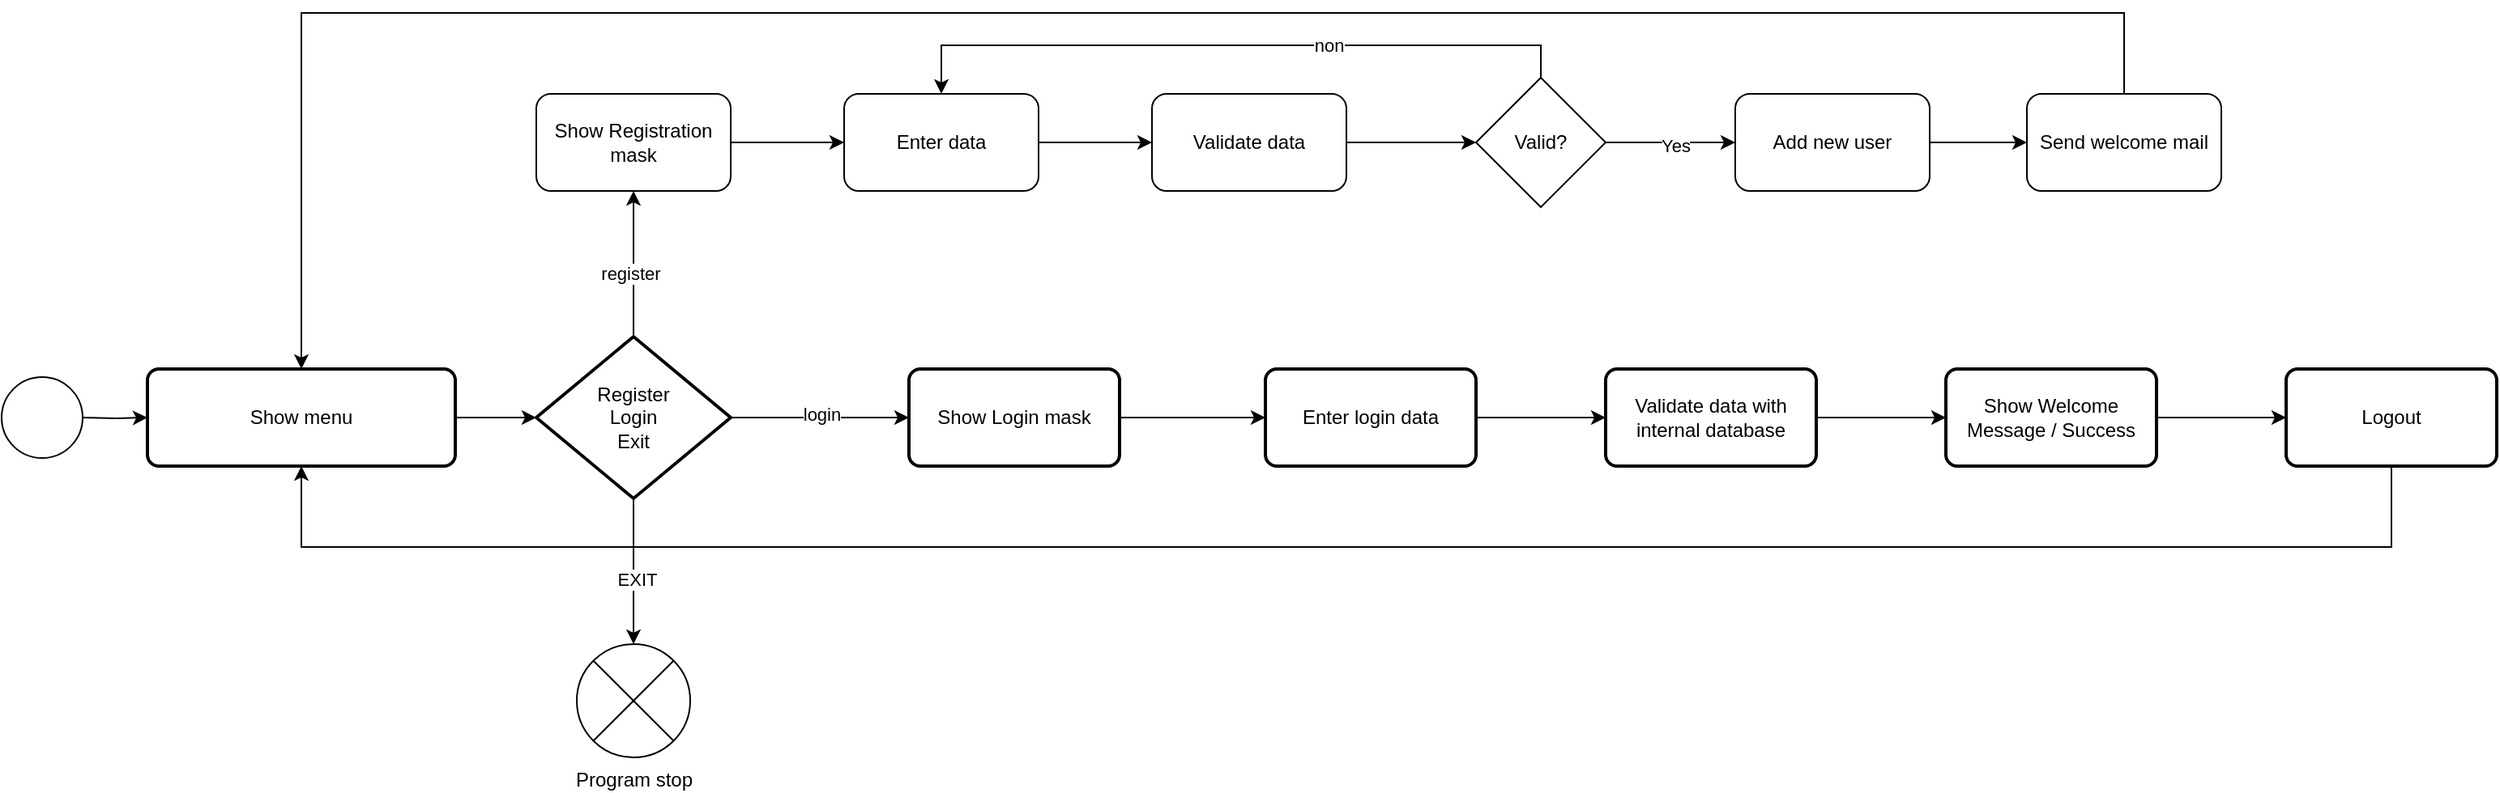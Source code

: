 <mxfile version="21.6.9" type="device">
  <diagram id="C5RBs43oDa-KdzZeNtuy" name="Page-1">
    <mxGraphModel dx="1674" dy="1938" grid="1" gridSize="10" guides="1" tooltips="1" connect="1" arrows="1" fold="1" page="1" pageScale="1" pageWidth="827" pageHeight="1169" math="0" shadow="0">
      <root>
        <mxCell id="WIyWlLk6GJQsqaUBKTNV-0" />
        <mxCell id="WIyWlLk6GJQsqaUBKTNV-1" parent="WIyWlLk6GJQsqaUBKTNV-0" />
        <mxCell id="BKAA_yEhutx5qdsNV9IJ-3" value="" style="edgeStyle=orthogonalEdgeStyle;rounded=0;orthogonalLoop=1;jettySize=auto;html=1;" edge="1" parent="WIyWlLk6GJQsqaUBKTNV-1" target="BKAA_yEhutx5qdsNV9IJ-1">
          <mxGeometry relative="1" as="geometry">
            <mxPoint x="140" y="210" as="sourcePoint" />
          </mxGeometry>
        </mxCell>
        <mxCell id="BKAA_yEhutx5qdsNV9IJ-4" value="" style="edgeStyle=orthogonalEdgeStyle;rounded=0;orthogonalLoop=1;jettySize=auto;html=1;" edge="1" parent="WIyWlLk6GJQsqaUBKTNV-1" source="BKAA_yEhutx5qdsNV9IJ-1" target="BKAA_yEhutx5qdsNV9IJ-2">
          <mxGeometry relative="1" as="geometry" />
        </mxCell>
        <mxCell id="BKAA_yEhutx5qdsNV9IJ-1" value="Show menu" style="rounded=1;whiteSpace=wrap;html=1;absoluteArcSize=1;arcSize=14;strokeWidth=2;" vertex="1" parent="WIyWlLk6GJQsqaUBKTNV-1">
          <mxGeometry x="180" y="180" width="190" height="60" as="geometry" />
        </mxCell>
        <mxCell id="BKAA_yEhutx5qdsNV9IJ-6" value="" style="edgeStyle=orthogonalEdgeStyle;rounded=0;orthogonalLoop=1;jettySize=auto;html=1;" edge="1" parent="WIyWlLk6GJQsqaUBKTNV-1" source="BKAA_yEhutx5qdsNV9IJ-2" target="BKAA_yEhutx5qdsNV9IJ-5">
          <mxGeometry relative="1" as="geometry" />
        </mxCell>
        <mxCell id="BKAA_yEhutx5qdsNV9IJ-7" value="EXIT" style="edgeLabel;html=1;align=center;verticalAlign=middle;resizable=0;points=[];" vertex="1" connectable="0" parent="BKAA_yEhutx5qdsNV9IJ-6">
          <mxGeometry x="0.111" y="2" relative="1" as="geometry">
            <mxPoint as="offset" />
          </mxGeometry>
        </mxCell>
        <mxCell id="BKAA_yEhutx5qdsNV9IJ-9" value="" style="edgeStyle=orthogonalEdgeStyle;rounded=0;orthogonalLoop=1;jettySize=auto;html=1;" edge="1" parent="WIyWlLk6GJQsqaUBKTNV-1" source="BKAA_yEhutx5qdsNV9IJ-2" target="BKAA_yEhutx5qdsNV9IJ-8">
          <mxGeometry relative="1" as="geometry" />
        </mxCell>
        <mxCell id="BKAA_yEhutx5qdsNV9IJ-10" value="register" style="edgeLabel;html=1;align=center;verticalAlign=middle;resizable=0;points=[];" vertex="1" connectable="0" parent="BKAA_yEhutx5qdsNV9IJ-9">
          <mxGeometry x="-0.133" y="2" relative="1" as="geometry">
            <mxPoint as="offset" />
          </mxGeometry>
        </mxCell>
        <mxCell id="BKAA_yEhutx5qdsNV9IJ-12" value="" style="edgeStyle=orthogonalEdgeStyle;rounded=0;orthogonalLoop=1;jettySize=auto;html=1;" edge="1" parent="WIyWlLk6GJQsqaUBKTNV-1" source="BKAA_yEhutx5qdsNV9IJ-2" target="BKAA_yEhutx5qdsNV9IJ-11">
          <mxGeometry relative="1" as="geometry" />
        </mxCell>
        <mxCell id="BKAA_yEhutx5qdsNV9IJ-13" value="login" style="edgeLabel;html=1;align=center;verticalAlign=middle;resizable=0;points=[];" vertex="1" connectable="0" parent="BKAA_yEhutx5qdsNV9IJ-12">
          <mxGeometry x="0.018" y="2" relative="1" as="geometry">
            <mxPoint as="offset" />
          </mxGeometry>
        </mxCell>
        <mxCell id="BKAA_yEhutx5qdsNV9IJ-2" value="&lt;div&gt;Register&lt;/div&gt;&lt;div&gt;Login&lt;/div&gt;&lt;div&gt;Exit&lt;br&gt;&lt;/div&gt;" style="strokeWidth=2;html=1;shape=mxgraph.flowchart.decision;whiteSpace=wrap;" vertex="1" parent="WIyWlLk6GJQsqaUBKTNV-1">
          <mxGeometry x="420" y="160" width="120" height="100" as="geometry" />
        </mxCell>
        <mxCell id="BKAA_yEhutx5qdsNV9IJ-5" value="Program stop" style="verticalLabelPosition=bottom;verticalAlign=top;html=1;shape=mxgraph.flowchart.or;" vertex="1" parent="WIyWlLk6GJQsqaUBKTNV-1">
          <mxGeometry x="445" y="350" width="70" height="70" as="geometry" />
        </mxCell>
        <mxCell id="BKAA_yEhutx5qdsNV9IJ-15" value="" style="edgeStyle=orthogonalEdgeStyle;rounded=0;orthogonalLoop=1;jettySize=auto;html=1;" edge="1" parent="WIyWlLk6GJQsqaUBKTNV-1" source="BKAA_yEhutx5qdsNV9IJ-8" target="BKAA_yEhutx5qdsNV9IJ-14">
          <mxGeometry relative="1" as="geometry" />
        </mxCell>
        <mxCell id="BKAA_yEhutx5qdsNV9IJ-8" value="Show Registration mask" style="rounded=1;whiteSpace=wrap;html=1;" vertex="1" parent="WIyWlLk6GJQsqaUBKTNV-1">
          <mxGeometry x="420" y="10" width="120" height="60" as="geometry" />
        </mxCell>
        <mxCell id="BKAA_yEhutx5qdsNV9IJ-30" value="" style="edgeStyle=orthogonalEdgeStyle;rounded=0;orthogonalLoop=1;jettySize=auto;html=1;" edge="1" parent="WIyWlLk6GJQsqaUBKTNV-1" source="BKAA_yEhutx5qdsNV9IJ-11" target="BKAA_yEhutx5qdsNV9IJ-29">
          <mxGeometry relative="1" as="geometry" />
        </mxCell>
        <mxCell id="BKAA_yEhutx5qdsNV9IJ-11" value="Show Login mask" style="rounded=1;whiteSpace=wrap;html=1;absoluteArcSize=1;arcSize=14;strokeWidth=2;" vertex="1" parent="WIyWlLk6GJQsqaUBKTNV-1">
          <mxGeometry x="650" y="180" width="130" height="60" as="geometry" />
        </mxCell>
        <mxCell id="BKAA_yEhutx5qdsNV9IJ-17" value="" style="edgeStyle=orthogonalEdgeStyle;rounded=0;orthogonalLoop=1;jettySize=auto;html=1;" edge="1" parent="WIyWlLk6GJQsqaUBKTNV-1" source="BKAA_yEhutx5qdsNV9IJ-14" target="BKAA_yEhutx5qdsNV9IJ-16">
          <mxGeometry relative="1" as="geometry" />
        </mxCell>
        <mxCell id="BKAA_yEhutx5qdsNV9IJ-14" value="Enter data" style="rounded=1;whiteSpace=wrap;html=1;" vertex="1" parent="WIyWlLk6GJQsqaUBKTNV-1">
          <mxGeometry x="610" y="10" width="120" height="60" as="geometry" />
        </mxCell>
        <mxCell id="BKAA_yEhutx5qdsNV9IJ-21" value="" style="edgeStyle=orthogonalEdgeStyle;rounded=0;orthogonalLoop=1;jettySize=auto;html=1;" edge="1" parent="WIyWlLk6GJQsqaUBKTNV-1" source="BKAA_yEhutx5qdsNV9IJ-16" target="BKAA_yEhutx5qdsNV9IJ-18">
          <mxGeometry relative="1" as="geometry" />
        </mxCell>
        <mxCell id="BKAA_yEhutx5qdsNV9IJ-16" value="Validate data" style="rounded=1;whiteSpace=wrap;html=1;" vertex="1" parent="WIyWlLk6GJQsqaUBKTNV-1">
          <mxGeometry x="800" y="10" width="120" height="60" as="geometry" />
        </mxCell>
        <mxCell id="BKAA_yEhutx5qdsNV9IJ-19" style="edgeStyle=orthogonalEdgeStyle;rounded=0;orthogonalLoop=1;jettySize=auto;html=1;exitX=0.5;exitY=0;exitDx=0;exitDy=0;entryX=0.5;entryY=0;entryDx=0;entryDy=0;" edge="1" parent="WIyWlLk6GJQsqaUBKTNV-1" source="BKAA_yEhutx5qdsNV9IJ-18" target="BKAA_yEhutx5qdsNV9IJ-14">
          <mxGeometry relative="1" as="geometry" />
        </mxCell>
        <mxCell id="BKAA_yEhutx5qdsNV9IJ-20" value="non" style="edgeLabel;html=1;align=center;verticalAlign=middle;resizable=0;points=[];" vertex="1" connectable="0" parent="BKAA_yEhutx5qdsNV9IJ-19">
          <mxGeometry x="-0.281" relative="1" as="geometry">
            <mxPoint as="offset" />
          </mxGeometry>
        </mxCell>
        <mxCell id="BKAA_yEhutx5qdsNV9IJ-23" value="" style="edgeStyle=orthogonalEdgeStyle;rounded=0;orthogonalLoop=1;jettySize=auto;html=1;" edge="1" parent="WIyWlLk6GJQsqaUBKTNV-1" source="BKAA_yEhutx5qdsNV9IJ-18" target="BKAA_yEhutx5qdsNV9IJ-22">
          <mxGeometry relative="1" as="geometry" />
        </mxCell>
        <mxCell id="BKAA_yEhutx5qdsNV9IJ-24" value="Yes" style="edgeLabel;html=1;align=center;verticalAlign=middle;resizable=0;points=[];" vertex="1" connectable="0" parent="BKAA_yEhutx5qdsNV9IJ-23">
          <mxGeometry x="0.075" y="-2" relative="1" as="geometry">
            <mxPoint as="offset" />
          </mxGeometry>
        </mxCell>
        <mxCell id="BKAA_yEhutx5qdsNV9IJ-18" value="Valid?" style="rhombus;whiteSpace=wrap;html=1;" vertex="1" parent="WIyWlLk6GJQsqaUBKTNV-1">
          <mxGeometry x="1000" width="80" height="80" as="geometry" />
        </mxCell>
        <mxCell id="BKAA_yEhutx5qdsNV9IJ-27" value="" style="edgeStyle=orthogonalEdgeStyle;rounded=0;orthogonalLoop=1;jettySize=auto;html=1;" edge="1" parent="WIyWlLk6GJQsqaUBKTNV-1" source="BKAA_yEhutx5qdsNV9IJ-22" target="BKAA_yEhutx5qdsNV9IJ-26">
          <mxGeometry relative="1" as="geometry" />
        </mxCell>
        <mxCell id="BKAA_yEhutx5qdsNV9IJ-22" value="Add new user" style="rounded=1;whiteSpace=wrap;html=1;" vertex="1" parent="WIyWlLk6GJQsqaUBKTNV-1">
          <mxGeometry x="1160" y="10" width="120" height="60" as="geometry" />
        </mxCell>
        <mxCell id="BKAA_yEhutx5qdsNV9IJ-25" value="" style="ellipse;whiteSpace=wrap;html=1;aspect=fixed;" vertex="1" parent="WIyWlLk6GJQsqaUBKTNV-1">
          <mxGeometry x="90" y="185" width="50" height="50" as="geometry" />
        </mxCell>
        <mxCell id="BKAA_yEhutx5qdsNV9IJ-28" style="edgeStyle=orthogonalEdgeStyle;rounded=0;orthogonalLoop=1;jettySize=auto;html=1;exitX=0.5;exitY=0;exitDx=0;exitDy=0;entryX=0.5;entryY=0;entryDx=0;entryDy=0;" edge="1" parent="WIyWlLk6GJQsqaUBKTNV-1" source="BKAA_yEhutx5qdsNV9IJ-26" target="BKAA_yEhutx5qdsNV9IJ-1">
          <mxGeometry relative="1" as="geometry">
            <Array as="points">
              <mxPoint x="1400" y="-40" />
              <mxPoint x="275" y="-40" />
            </Array>
          </mxGeometry>
        </mxCell>
        <mxCell id="BKAA_yEhutx5qdsNV9IJ-26" value="Send welcome mail" style="rounded=1;whiteSpace=wrap;html=1;" vertex="1" parent="WIyWlLk6GJQsqaUBKTNV-1">
          <mxGeometry x="1340" y="10" width="120" height="60" as="geometry" />
        </mxCell>
        <mxCell id="BKAA_yEhutx5qdsNV9IJ-32" value="" style="edgeStyle=orthogonalEdgeStyle;rounded=0;orthogonalLoop=1;jettySize=auto;html=1;" edge="1" parent="WIyWlLk6GJQsqaUBKTNV-1" source="BKAA_yEhutx5qdsNV9IJ-29" target="BKAA_yEhutx5qdsNV9IJ-31">
          <mxGeometry relative="1" as="geometry" />
        </mxCell>
        <mxCell id="BKAA_yEhutx5qdsNV9IJ-29" value="Enter login data" style="rounded=1;whiteSpace=wrap;html=1;absoluteArcSize=1;arcSize=14;strokeWidth=2;" vertex="1" parent="WIyWlLk6GJQsqaUBKTNV-1">
          <mxGeometry x="870" y="180" width="130" height="60" as="geometry" />
        </mxCell>
        <mxCell id="BKAA_yEhutx5qdsNV9IJ-34" value="" style="edgeStyle=orthogonalEdgeStyle;rounded=0;orthogonalLoop=1;jettySize=auto;html=1;" edge="1" parent="WIyWlLk6GJQsqaUBKTNV-1" source="BKAA_yEhutx5qdsNV9IJ-31" target="BKAA_yEhutx5qdsNV9IJ-33">
          <mxGeometry relative="1" as="geometry" />
        </mxCell>
        <mxCell id="BKAA_yEhutx5qdsNV9IJ-31" value="Validate data with internal database" style="rounded=1;whiteSpace=wrap;html=1;absoluteArcSize=1;arcSize=14;strokeWidth=2;" vertex="1" parent="WIyWlLk6GJQsqaUBKTNV-1">
          <mxGeometry x="1080" y="180" width="130" height="60" as="geometry" />
        </mxCell>
        <mxCell id="BKAA_yEhutx5qdsNV9IJ-36" value="" style="edgeStyle=orthogonalEdgeStyle;rounded=0;orthogonalLoop=1;jettySize=auto;html=1;" edge="1" parent="WIyWlLk6GJQsqaUBKTNV-1" source="BKAA_yEhutx5qdsNV9IJ-33" target="BKAA_yEhutx5qdsNV9IJ-35">
          <mxGeometry relative="1" as="geometry" />
        </mxCell>
        <mxCell id="BKAA_yEhutx5qdsNV9IJ-33" value="Show Welcome Message / Success" style="rounded=1;whiteSpace=wrap;html=1;absoluteArcSize=1;arcSize=14;strokeWidth=2;" vertex="1" parent="WIyWlLk6GJQsqaUBKTNV-1">
          <mxGeometry x="1290" y="180" width="130" height="60" as="geometry" />
        </mxCell>
        <mxCell id="BKAA_yEhutx5qdsNV9IJ-37" style="edgeStyle=orthogonalEdgeStyle;rounded=0;orthogonalLoop=1;jettySize=auto;html=1;exitX=0.5;exitY=1;exitDx=0;exitDy=0;entryX=0.5;entryY=1;entryDx=0;entryDy=0;" edge="1" parent="WIyWlLk6GJQsqaUBKTNV-1" source="BKAA_yEhutx5qdsNV9IJ-35" target="BKAA_yEhutx5qdsNV9IJ-1">
          <mxGeometry relative="1" as="geometry">
            <Array as="points">
              <mxPoint x="1565" y="290" />
              <mxPoint x="275" y="290" />
            </Array>
          </mxGeometry>
        </mxCell>
        <mxCell id="BKAA_yEhutx5qdsNV9IJ-35" value="Logout" style="rounded=1;whiteSpace=wrap;html=1;absoluteArcSize=1;arcSize=14;strokeWidth=2;" vertex="1" parent="WIyWlLk6GJQsqaUBKTNV-1">
          <mxGeometry x="1500" y="180" width="130" height="60" as="geometry" />
        </mxCell>
      </root>
    </mxGraphModel>
  </diagram>
</mxfile>
